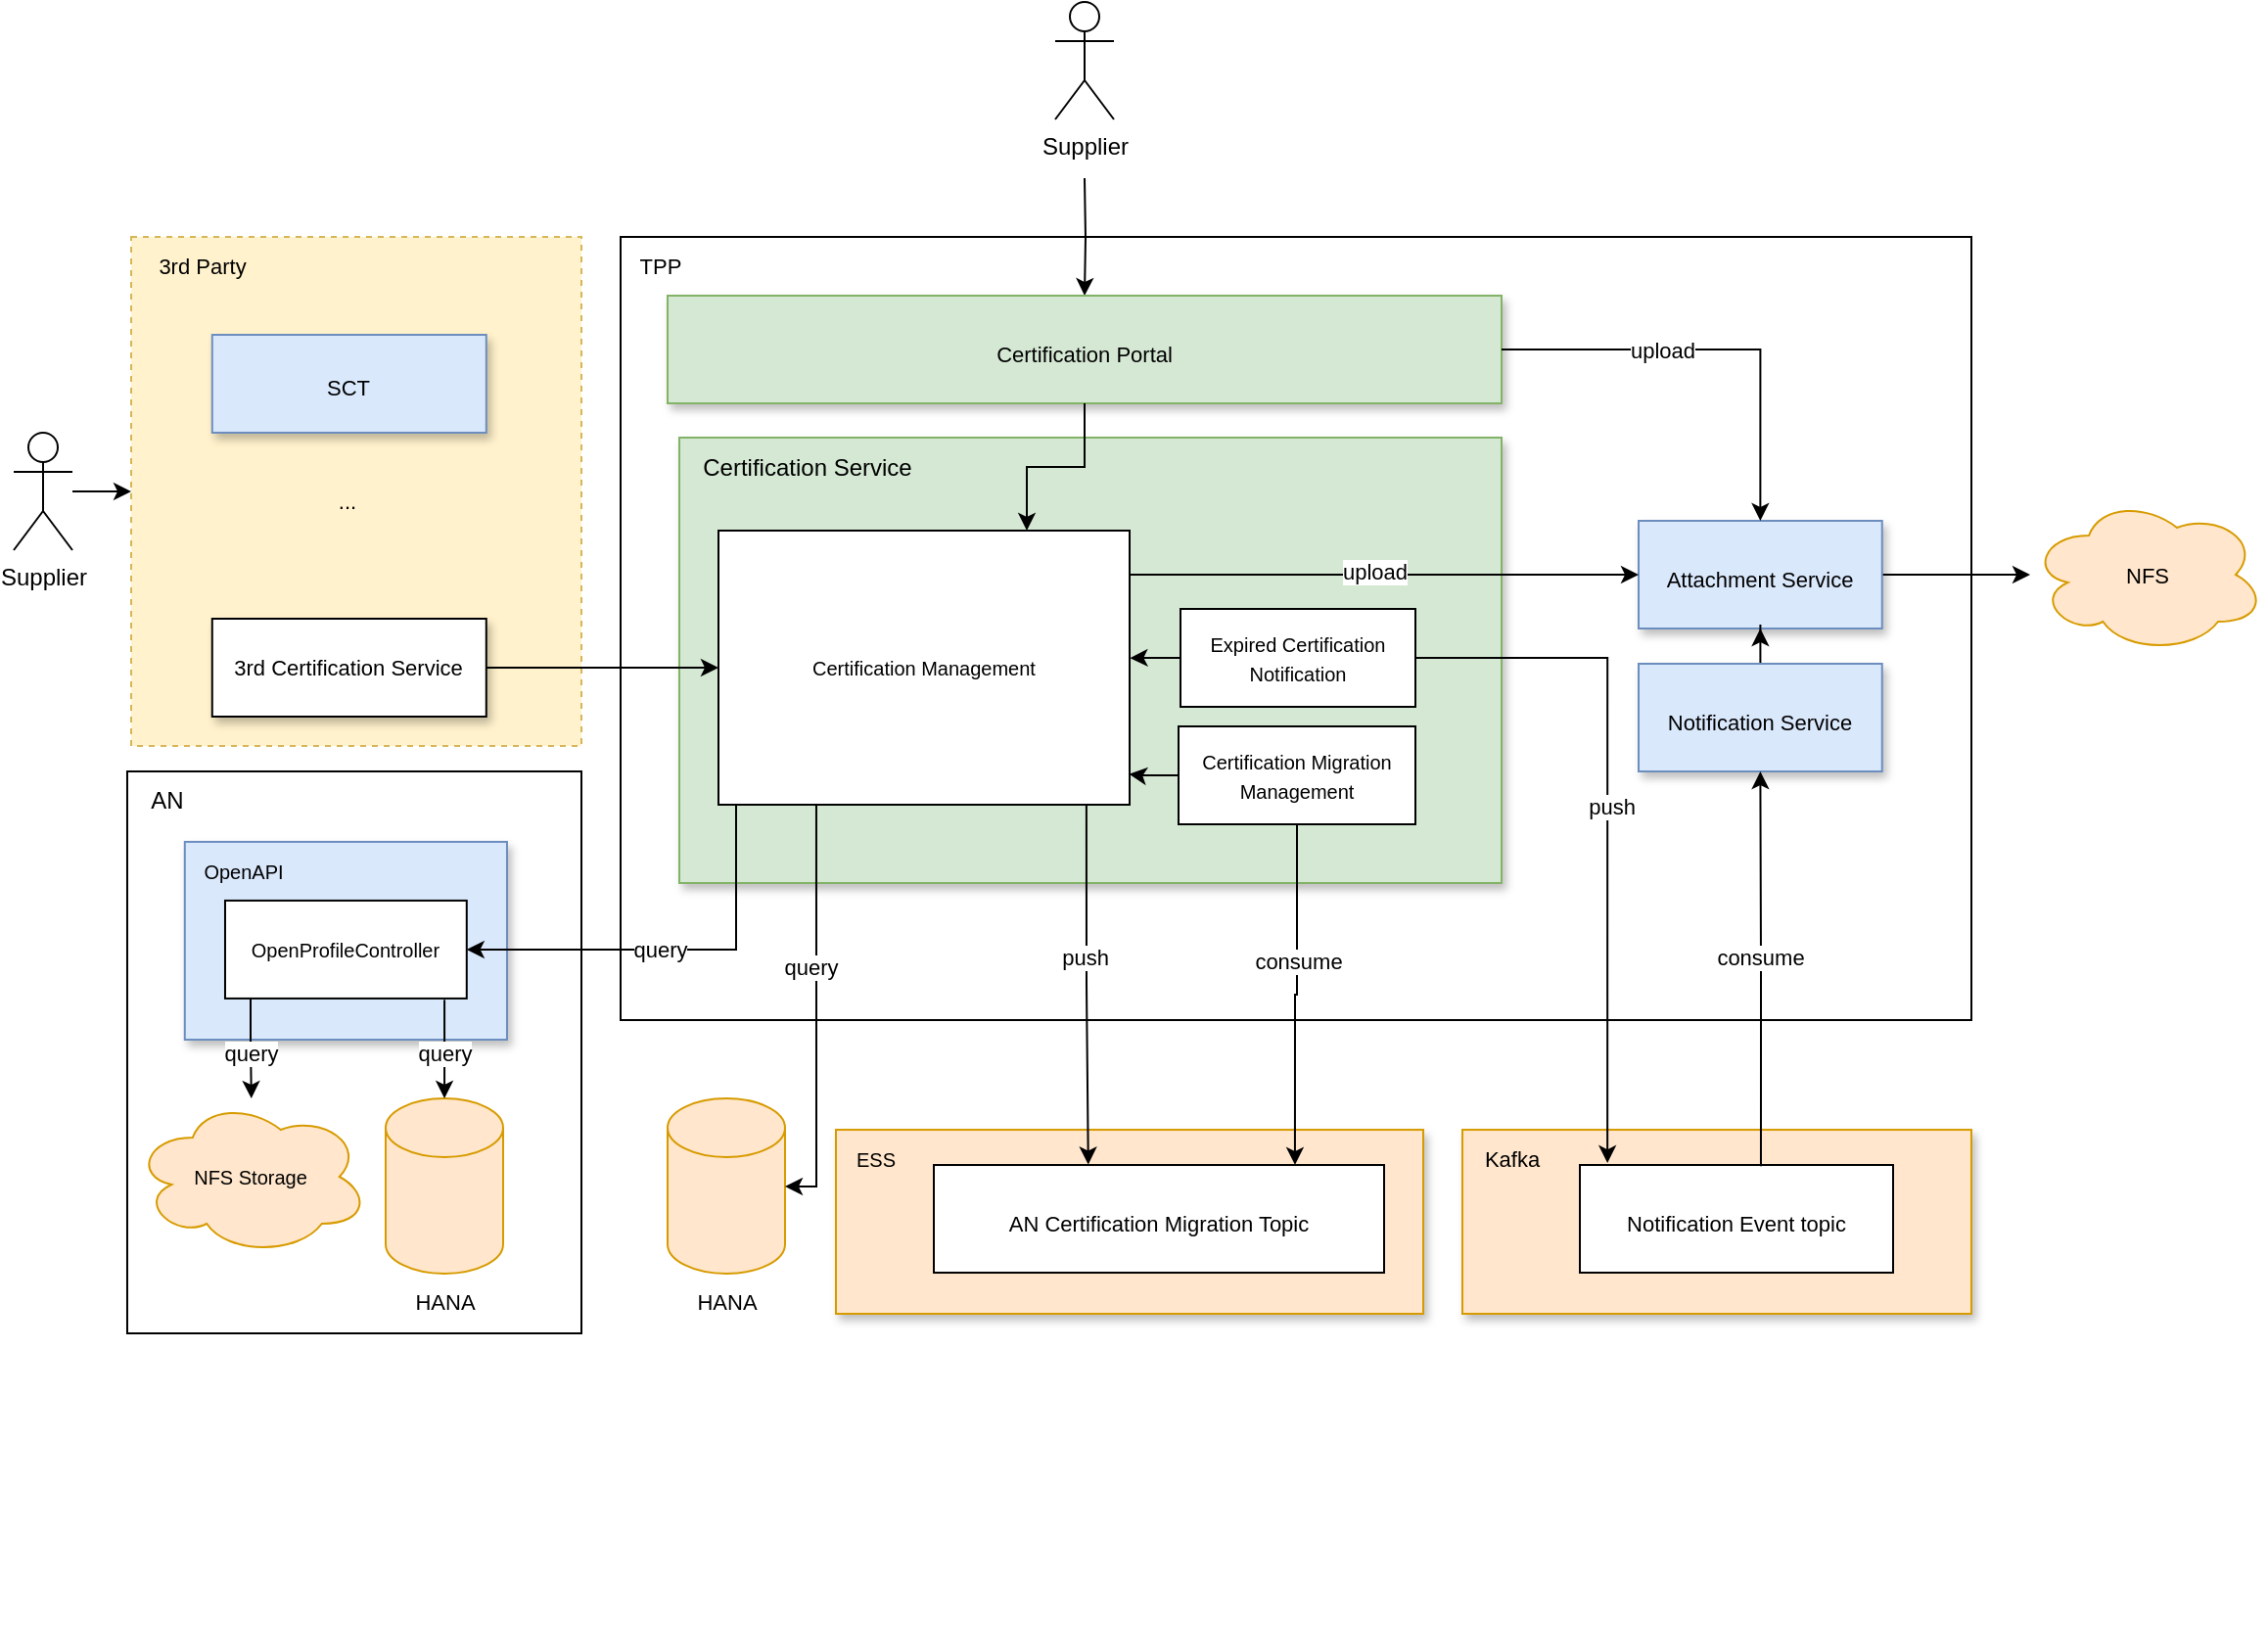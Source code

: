 <mxfile version="20.5.3" type="github">
  <diagram id="iNibahF6Y3yYVgzD8dor" name="Page-1">
    <mxGraphModel dx="1282" dy="1872" grid="1" gridSize="10" guides="1" tooltips="1" connect="1" arrows="1" fold="1" page="1" pageScale="1" pageWidth="827" pageHeight="1169" math="0" shadow="0">
      <root>
        <mxCell id="0" />
        <mxCell id="1" parent="0" />
        <mxCell id="lmEL7cjPea-mgnWhRd6o-65" value="" style="group" vertex="1" connectable="0" parent="1">
          <mxGeometry x="10" y="-1160" width="1150" height="830" as="geometry" />
        </mxCell>
        <mxCell id="NBC4jcn0iUTAf-bns_DX-24" value="" style="rounded=0;whiteSpace=wrap;html=1;dashed=1;fillColor=#fff2cc;strokeColor=#d6b656;" parent="lmEL7cjPea-mgnWhRd6o-65" vertex="1">
          <mxGeometry x="60" y="120" width="230" height="260" as="geometry" />
        </mxCell>
        <mxCell id="NBC4jcn0iUTAf-bns_DX-7" value="" style="rounded=0;whiteSpace=wrap;html=1;" parent="lmEL7cjPea-mgnWhRd6o-65" vertex="1">
          <mxGeometry x="310" y="120" width="690" height="400" as="geometry" />
        </mxCell>
        <mxCell id="lmEL7cjPea-mgnWhRd6o-51" style="edgeStyle=orthogonalEdgeStyle;rounded=0;orthogonalLoop=1;jettySize=auto;html=1;fontFamily=Helvetica;fontSize=11;" edge="1" parent="lmEL7cjPea-mgnWhRd6o-65" target="NBC4jcn0iUTAf-bns_DX-18">
          <mxGeometry relative="1" as="geometry">
            <mxPoint x="547" y="90" as="sourcePoint" />
          </mxGeometry>
        </mxCell>
        <mxCell id="NBC4jcn0iUTAf-bns_DX-6" value="Supplier" style="shape=umlActor;verticalLabelPosition=bottom;verticalAlign=top;html=1;outlineConnect=0;" parent="lmEL7cjPea-mgnWhRd6o-65" vertex="1">
          <mxGeometry x="532" width="30" height="60" as="geometry" />
        </mxCell>
        <mxCell id="NBC4jcn0iUTAf-bns_DX-16" value="&lt;font style=&quot;font-size: 11px;&quot;&gt;NFS&lt;/font&gt;" style="ellipse;shape=cloud;whiteSpace=wrap;html=1;fillColor=#ffe6cc;strokeColor=#d79b00;" parent="lmEL7cjPea-mgnWhRd6o-65" vertex="1">
          <mxGeometry x="1030" y="252.5" width="120" height="80" as="geometry" />
        </mxCell>
        <mxCell id="NBC4jcn0iUTAf-bns_DX-18" value="&lt;font style=&quot;font-size: 11px;&quot;&gt;Certification Portal&lt;/font&gt;" style="whiteSpace=wrap;html=1;shadow=1;fontSize=18;fillColor=#d5e8d4;strokeColor=#82b366;" parent="lmEL7cjPea-mgnWhRd6o-65" vertex="1">
          <mxGeometry x="334" y="150" width="426" height="55" as="geometry" />
        </mxCell>
        <mxCell id="NBC4jcn0iUTAf-bns_DX-19" value="" style="whiteSpace=wrap;html=1;shadow=1;fontSize=18;fillColor=#d5e8d4;strokeColor=#82b366;" parent="lmEL7cjPea-mgnWhRd6o-65" vertex="1">
          <mxGeometry x="340" y="222.5" width="420" height="227.5" as="geometry" />
        </mxCell>
        <mxCell id="NBC4jcn0iUTAf-bns_DX-22" value="&lt;font style=&quot;font-size: 11px;&quot;&gt;SCT&lt;/font&gt;" style="whiteSpace=wrap;html=1;shadow=1;fontSize=18;fillColor=#dae8fc;strokeColor=#6c8ebf;" parent="lmEL7cjPea-mgnWhRd6o-65" vertex="1">
          <mxGeometry x="101.39" y="170" width="140" height="50" as="geometry" />
        </mxCell>
        <mxCell id="NBC4jcn0iUTAf-bns_DX-29" style="edgeStyle=orthogonalEdgeStyle;rounded=0;orthogonalLoop=1;jettySize=auto;html=1;" parent="lmEL7cjPea-mgnWhRd6o-65" source="NBC4jcn0iUTAf-bns_DX-23" target="NBC4jcn0iUTAf-bns_DX-16" edge="1">
          <mxGeometry relative="1" as="geometry" />
        </mxCell>
        <mxCell id="NBC4jcn0iUTAf-bns_DX-23" value="&lt;font style=&quot;font-size: 11px;&quot;&gt;Attachment Service&lt;/font&gt;" style="whiteSpace=wrap;html=1;shadow=1;fontSize=18;fillColor=#dae8fc;strokeColor=#6c8ebf;" parent="lmEL7cjPea-mgnWhRd6o-65" vertex="1">
          <mxGeometry x="830" y="265" width="124.37" height="55" as="geometry" />
        </mxCell>
        <mxCell id="lmEL7cjPea-mgnWhRd6o-16" style="edgeStyle=orthogonalEdgeStyle;rounded=0;orthogonalLoop=1;jettySize=auto;html=1;exitX=1;exitY=0.5;exitDx=0;exitDy=0;entryX=0.5;entryY=0;entryDx=0;entryDy=0;fontFamily=Helvetica;" edge="1" parent="lmEL7cjPea-mgnWhRd6o-65" source="NBC4jcn0iUTAf-bns_DX-18" target="NBC4jcn0iUTAf-bns_DX-23">
          <mxGeometry relative="1" as="geometry" />
        </mxCell>
        <mxCell id="lmEL7cjPea-mgnWhRd6o-60" value="upload" style="edgeLabel;html=1;align=center;verticalAlign=middle;resizable=0;points=[];fontSize=11;fontFamily=Helvetica;" vertex="1" connectable="0" parent="lmEL7cjPea-mgnWhRd6o-16">
          <mxGeometry x="-0.252" relative="1" as="geometry">
            <mxPoint as="offset" />
          </mxGeometry>
        </mxCell>
        <mxCell id="B5y0qz-TB3IfU01jpHbR-6" value="" style="rounded=0;whiteSpace=wrap;html=1;" parent="lmEL7cjPea-mgnWhRd6o-65" vertex="1">
          <mxGeometry x="57.99" y="393" width="232.01" height="287" as="geometry" />
        </mxCell>
        <mxCell id="NBC4jcn0iUTAf-bns_DX-10" value="AN" style="text;html=1;align=center;verticalAlign=middle;resizable=0;points=[];autosize=1;strokeColor=none;fillColor=none;" parent="lmEL7cjPea-mgnWhRd6o-65" vertex="1">
          <mxGeometry x="57.99" y="392.999" width="40" height="30" as="geometry" />
        </mxCell>
        <mxCell id="B5y0qz-TB3IfU01jpHbR-4" value="" style="group" parent="lmEL7cjPea-mgnWhRd6o-65" vertex="1" connectable="0">
          <mxGeometry x="190" y="560" width="60" height="122.99" as="geometry" />
        </mxCell>
        <mxCell id="B5y0qz-TB3IfU01jpHbR-2" value="" style="shape=cylinder3;whiteSpace=wrap;html=1;boundedLbl=1;backgroundOutline=1;size=15;fillColor=#ffe6cc;strokeColor=#d79b00;" parent="B5y0qz-TB3IfU01jpHbR-4" vertex="1">
          <mxGeometry width="60" height="89.447" as="geometry" />
        </mxCell>
        <mxCell id="B5y0qz-TB3IfU01jpHbR-3" value="&lt;font style=&quot;font-size: 11px;&quot;&gt;HANA&lt;/font&gt;" style="text;html=1;align=center;verticalAlign=middle;resizable=0;points=[];autosize=1;strokeColor=none;fillColor=none;" parent="B5y0qz-TB3IfU01jpHbR-4" vertex="1">
          <mxGeometry x="5" y="89.447" width="50" height="30" as="geometry" />
        </mxCell>
        <mxCell id="lmEL7cjPea-mgnWhRd6o-3" value="&lt;font style=&quot;font-size: 11px;&quot;&gt;3rd Certification Service&lt;/font&gt;" style="rounded=0;whiteSpace=wrap;html=1;shadow=1;" vertex="1" parent="lmEL7cjPea-mgnWhRd6o-65">
          <mxGeometry x="101.39" y="315" width="140" height="50" as="geometry" />
        </mxCell>
        <mxCell id="lmEL7cjPea-mgnWhRd6o-50" style="edgeStyle=orthogonalEdgeStyle;rounded=0;orthogonalLoop=1;jettySize=auto;html=1;entryX=0;entryY=0.5;entryDx=0;entryDy=0;fontFamily=Helvetica;fontSize=11;" edge="1" parent="lmEL7cjPea-mgnWhRd6o-65" source="lmEL7cjPea-mgnWhRd6o-6" target="NBC4jcn0iUTAf-bns_DX-24">
          <mxGeometry relative="1" as="geometry" />
        </mxCell>
        <mxCell id="lmEL7cjPea-mgnWhRd6o-6" value="Supplier" style="shape=umlActor;verticalLabelPosition=bottom;verticalAlign=top;html=1;outlineConnect=0;" vertex="1" parent="lmEL7cjPea-mgnWhRd6o-65">
          <mxGeometry y="220" width="30" height="60" as="geometry" />
        </mxCell>
        <mxCell id="lmEL7cjPea-mgnWhRd6o-7" value="&lt;font style=&quot;font-size: 10px;&quot;&gt;NFS Storage&lt;/font&gt;" style="ellipse;shape=cloud;whiteSpace=wrap;html=1;fillColor=#ffe6cc;strokeColor=#d79b00;" vertex="1" parent="lmEL7cjPea-mgnWhRd6o-65">
          <mxGeometry x="61.39" y="560" width="120" height="80" as="geometry" />
        </mxCell>
        <mxCell id="lmEL7cjPea-mgnWhRd6o-8" value="&lt;p style=&quot;color: rgb(169, 183, 198); font-size: 10.5pt;&quot;&gt;&lt;br&gt;&lt;/p&gt;" style="text;html=1;align=center;verticalAlign=middle;resizable=0;points=[];autosize=1;strokeColor=none;fillColor=none;" vertex="1" parent="lmEL7cjPea-mgnWhRd6o-65">
          <mxGeometry x="384" y="770" width="20" height="60" as="geometry" />
        </mxCell>
        <mxCell id="NBC4jcn0iUTAf-bns_DX-21" value="" style="whiteSpace=wrap;html=1;shadow=1;fontSize=18;fillColor=#dae8fc;strokeColor=#6c8ebf;" parent="lmEL7cjPea-mgnWhRd6o-65" vertex="1">
          <mxGeometry x="87.39" y="428.96" width="164.6" height="101.04" as="geometry" />
        </mxCell>
        <mxCell id="NBC4jcn0iUTAf-bns_DX-13" value="&lt;font style=&quot;font-size: 10px;&quot;&gt;OpenAPI&lt;/font&gt;" style="text;html=1;align=center;verticalAlign=middle;resizable=0;points=[];autosize=1;strokeColor=none;fillColor=none;" parent="lmEL7cjPea-mgnWhRd6o-65" vertex="1">
          <mxGeometry x="87.39" y="428.96" width="60" height="30" as="geometry" />
        </mxCell>
        <mxCell id="lmEL7cjPea-mgnWhRd6o-11" value="" style="group" vertex="1" connectable="0" parent="lmEL7cjPea-mgnWhRd6o-65">
          <mxGeometry x="334" y="560" width="60" height="122.99" as="geometry" />
        </mxCell>
        <mxCell id="lmEL7cjPea-mgnWhRd6o-12" value="" style="shape=cylinder3;whiteSpace=wrap;html=1;boundedLbl=1;backgroundOutline=1;size=15;fillColor=#ffe6cc;strokeColor=#d79b00;" vertex="1" parent="lmEL7cjPea-mgnWhRd6o-11">
          <mxGeometry width="60" height="89.447" as="geometry" />
        </mxCell>
        <mxCell id="lmEL7cjPea-mgnWhRd6o-13" value="&lt;font style=&quot;font-size: 11px;&quot;&gt;HANA&lt;/font&gt;" style="text;html=1;align=center;verticalAlign=middle;resizable=0;points=[];autosize=1;strokeColor=none;fillColor=none;" vertex="1" parent="lmEL7cjPea-mgnWhRd6o-11">
          <mxGeometry x="5" y="89.447" width="50" height="30" as="geometry" />
        </mxCell>
        <mxCell id="lmEL7cjPea-mgnWhRd6o-15" value="&lt;span style=&quot;&quot;&gt;Certification Service&lt;/span&gt;" style="text;html=1;align=center;verticalAlign=middle;resizable=0;points=[];autosize=1;strokeColor=none;fillColor=none;fontFamily=Helvetica;" vertex="1" parent="lmEL7cjPea-mgnWhRd6o-65">
          <mxGeometry x="339.5" y="222.5" width="130" height="30" as="geometry" />
        </mxCell>
        <mxCell id="lmEL7cjPea-mgnWhRd6o-18" value="&lt;span style=&quot;&quot;&gt;&lt;font style=&quot;font-size: 10px;&quot;&gt;OpenProfileController&lt;/font&gt;&lt;/span&gt;" style="rounded=0;whiteSpace=wrap;html=1;" vertex="1" parent="lmEL7cjPea-mgnWhRd6o-65">
          <mxGeometry x="107.99" y="458.96" width="123.4" height="50" as="geometry" />
        </mxCell>
        <mxCell id="lmEL7cjPea-mgnWhRd6o-10" style="edgeStyle=orthogonalEdgeStyle;rounded=0;orthogonalLoop=1;jettySize=auto;html=1;fontFamily=Helvetica;" edge="1" parent="lmEL7cjPea-mgnWhRd6o-65" target="lmEL7cjPea-mgnWhRd6o-7">
          <mxGeometry relative="1" as="geometry">
            <mxPoint x="121" y="509" as="sourcePoint" />
            <Array as="points">
              <mxPoint x="121" y="530" />
              <mxPoint x="121" y="530" />
            </Array>
          </mxGeometry>
        </mxCell>
        <mxCell id="lmEL7cjPea-mgnWhRd6o-64" value="query" style="edgeLabel;html=1;align=center;verticalAlign=middle;resizable=0;points=[];fontSize=11;fontFamily=Helvetica;" vertex="1" connectable="0" parent="lmEL7cjPea-mgnWhRd6o-10">
          <mxGeometry x="-0.242" relative="1" as="geometry">
            <mxPoint y="8" as="offset" />
          </mxGeometry>
        </mxCell>
        <mxCell id="NBC4jcn0iUTAf-bns_DX-34" style="edgeStyle=orthogonalEdgeStyle;rounded=0;orthogonalLoop=1;jettySize=auto;html=1;exitX=0.908;exitY=1.014;exitDx=0;exitDy=0;exitPerimeter=0;" parent="lmEL7cjPea-mgnWhRd6o-65" source="lmEL7cjPea-mgnWhRd6o-18" target="B5y0qz-TB3IfU01jpHbR-2" edge="1">
          <mxGeometry relative="1" as="geometry" />
        </mxCell>
        <mxCell id="lmEL7cjPea-mgnWhRd6o-63" value="query" style="edgeLabel;html=1;align=center;verticalAlign=middle;resizable=0;points=[];fontSize=11;fontFamily=Helvetica;" vertex="1" connectable="0" parent="NBC4jcn0iUTAf-bns_DX-34">
          <mxGeometry x="-0.258" y="1" relative="1" as="geometry">
            <mxPoint x="-1" y="9" as="offset" />
          </mxGeometry>
        </mxCell>
        <mxCell id="NBC4jcn0iUTAf-bns_DX-11" value="" style="rounded=0;whiteSpace=wrap;html=1;shadow=1;fillColor=#ffe6cc;strokeColor=#d79b00;" parent="lmEL7cjPea-mgnWhRd6o-65" vertex="1">
          <mxGeometry x="740" y="576.02" width="260" height="93.98" as="geometry" />
        </mxCell>
        <mxCell id="NBC4jcn0iUTAf-bns_DX-14" value="&lt;font style=&quot;font-size: 11px;&quot;&gt;Kafka&lt;/font&gt;" style="text;html=1;align=center;verticalAlign=middle;resizable=0;points=[];autosize=1;strokeColor=none;fillColor=none;" parent="lmEL7cjPea-mgnWhRd6o-65" vertex="1">
          <mxGeometry x="740" y="575.97" width="50" height="30" as="geometry" />
        </mxCell>
        <mxCell id="NBC4jcn0iUTAf-bns_DX-17" value="&lt;font style=&quot;font-size: 11px;&quot;&gt;Notification Event topic&lt;/font&gt;" style="whiteSpace=wrap;html=1;shadow=0;fontSize=18;" parent="lmEL7cjPea-mgnWhRd6o-65" vertex="1">
          <mxGeometry x="800" y="594" width="160" height="55" as="geometry" />
        </mxCell>
        <mxCell id="lmEL7cjPea-mgnWhRd6o-19" value="" style="rounded=0;whiteSpace=wrap;html=1;shadow=1;fillColor=#ffe6cc;strokeColor=#d79b00;" vertex="1" parent="lmEL7cjPea-mgnWhRd6o-65">
          <mxGeometry x="420" y="576.02" width="300" height="93.98" as="geometry" />
        </mxCell>
        <mxCell id="lmEL7cjPea-mgnWhRd6o-20" value="&lt;font style=&quot;font-size: 10px;&quot;&gt;ESS&lt;/font&gt;" style="text;html=1;align=center;verticalAlign=middle;resizable=0;points=[];autosize=1;strokeColor=none;fillColor=none;" vertex="1" parent="lmEL7cjPea-mgnWhRd6o-65">
          <mxGeometry x="420" y="576.02" width="40" height="30" as="geometry" />
        </mxCell>
        <mxCell id="lmEL7cjPea-mgnWhRd6o-21" value="&lt;font style=&quot;font-size: 11px;&quot;&gt;AN Certification Migration Topic&lt;/font&gt;" style="whiteSpace=wrap;html=1;shadow=0;fontSize=18;" vertex="1" parent="lmEL7cjPea-mgnWhRd6o-65">
          <mxGeometry x="470" y="594.01" width="230" height="55" as="geometry" />
        </mxCell>
        <mxCell id="lmEL7cjPea-mgnWhRd6o-26" style="edgeStyle=orthogonalEdgeStyle;rounded=0;orthogonalLoop=1;jettySize=auto;html=1;fontFamily=Helvetica;fontSize=10;exitX=0.895;exitY=1.002;exitDx=0;exitDy=0;exitPerimeter=0;entryX=0.343;entryY=-0.005;entryDx=0;entryDy=0;entryPerimeter=0;" edge="1" parent="lmEL7cjPea-mgnWhRd6o-65" source="lmEL7cjPea-mgnWhRd6o-22" target="lmEL7cjPea-mgnWhRd6o-21">
          <mxGeometry relative="1" as="geometry">
            <Array as="points" />
          </mxGeometry>
        </mxCell>
        <mxCell id="lmEL7cjPea-mgnWhRd6o-58" value="push" style="edgeLabel;html=1;align=center;verticalAlign=middle;resizable=0;points=[];fontSize=11;fontFamily=Helvetica;" vertex="1" connectable="0" parent="lmEL7cjPea-mgnWhRd6o-26">
          <mxGeometry x="-0.162" y="-1" relative="1" as="geometry">
            <mxPoint as="offset" />
          </mxGeometry>
        </mxCell>
        <mxCell id="lmEL7cjPea-mgnWhRd6o-36" style="edgeStyle=orthogonalEdgeStyle;rounded=0;orthogonalLoop=1;jettySize=auto;html=1;fontFamily=Helvetica;fontSize=10;exitX=0.997;exitY=0.161;exitDx=0;exitDy=0;entryX=0;entryY=0.5;entryDx=0;entryDy=0;exitPerimeter=0;" edge="1" parent="lmEL7cjPea-mgnWhRd6o-65" source="lmEL7cjPea-mgnWhRd6o-22" target="NBC4jcn0iUTAf-bns_DX-23">
          <mxGeometry relative="1" as="geometry">
            <Array as="points" />
          </mxGeometry>
        </mxCell>
        <mxCell id="lmEL7cjPea-mgnWhRd6o-59" value="upload" style="edgeLabel;html=1;align=center;verticalAlign=middle;resizable=0;points=[];fontSize=11;fontFamily=Helvetica;" vertex="1" connectable="0" parent="lmEL7cjPea-mgnWhRd6o-36">
          <mxGeometry x="-0.038" y="2" relative="1" as="geometry">
            <mxPoint as="offset" />
          </mxGeometry>
        </mxCell>
        <mxCell id="lmEL7cjPea-mgnWhRd6o-22" value="&lt;span style=&quot;&quot;&gt;&lt;font style=&quot;font-size: 10px;&quot;&gt;Certification Management&lt;/font&gt;&lt;/span&gt;" style="rounded=0;whiteSpace=wrap;html=1;" vertex="1" parent="lmEL7cjPea-mgnWhRd6o-65">
          <mxGeometry x="360" y="270" width="210" height="140" as="geometry" />
        </mxCell>
        <mxCell id="lmEL7cjPea-mgnWhRd6o-45" style="edgeStyle=orthogonalEdgeStyle;rounded=0;orthogonalLoop=1;jettySize=auto;html=1;entryX=0.088;entryY=-0.018;entryDx=0;entryDy=0;fontFamily=Helvetica;fontSize=10;entryPerimeter=0;exitX=1;exitY=0.5;exitDx=0;exitDy=0;" edge="1" parent="lmEL7cjPea-mgnWhRd6o-65" source="lmEL7cjPea-mgnWhRd6o-23" target="NBC4jcn0iUTAf-bns_DX-17">
          <mxGeometry relative="1" as="geometry">
            <Array as="points">
              <mxPoint x="814" y="335" />
            </Array>
          </mxGeometry>
        </mxCell>
        <mxCell id="lmEL7cjPea-mgnWhRd6o-55" value="push" style="edgeLabel;html=1;align=center;verticalAlign=middle;resizable=0;points=[];fontSize=11;fontFamily=Helvetica;" vertex="1" connectable="0" parent="lmEL7cjPea-mgnWhRd6o-45">
          <mxGeometry x="-0.023" y="2" relative="1" as="geometry">
            <mxPoint as="offset" />
          </mxGeometry>
        </mxCell>
        <mxCell id="lmEL7cjPea-mgnWhRd6o-46" style="edgeStyle=orthogonalEdgeStyle;rounded=0;orthogonalLoop=1;jettySize=auto;html=1;entryX=1.001;entryY=0.465;entryDx=0;entryDy=0;entryPerimeter=0;fontFamily=Helvetica;fontSize=10;" edge="1" parent="lmEL7cjPea-mgnWhRd6o-65" source="lmEL7cjPea-mgnWhRd6o-23" target="lmEL7cjPea-mgnWhRd6o-22">
          <mxGeometry relative="1" as="geometry" />
        </mxCell>
        <mxCell id="lmEL7cjPea-mgnWhRd6o-23" value="&lt;span style=&quot;&quot;&gt;&lt;font style=&quot;font-size: 10px;&quot;&gt;Expired&amp;nbsp;Certification Notification&lt;/font&gt;&lt;/span&gt;" style="rounded=0;whiteSpace=wrap;html=1;" vertex="1" parent="lmEL7cjPea-mgnWhRd6o-65">
          <mxGeometry x="596" y="310" width="120" height="50" as="geometry" />
        </mxCell>
        <mxCell id="lmEL7cjPea-mgnWhRd6o-28" style="edgeStyle=orthogonalEdgeStyle;rounded=0;orthogonalLoop=1;jettySize=auto;html=1;fontFamily=Helvetica;fontSize=10;exitX=0.5;exitY=1;exitDx=0;exitDy=0;entryX=0.802;entryY=-0.001;entryDx=0;entryDy=0;entryPerimeter=0;" edge="1" parent="lmEL7cjPea-mgnWhRd6o-65" source="lmEL7cjPea-mgnWhRd6o-24" target="lmEL7cjPea-mgnWhRd6o-21">
          <mxGeometry relative="1" as="geometry">
            <mxPoint x="620" y="330" as="sourcePoint" />
            <mxPoint x="620" y="640" as="targetPoint" />
          </mxGeometry>
        </mxCell>
        <mxCell id="lmEL7cjPea-mgnWhRd6o-57" value="consume" style="edgeLabel;html=1;align=center;verticalAlign=middle;resizable=0;points=[];fontSize=11;fontFamily=Helvetica;" vertex="1" connectable="0" parent="lmEL7cjPea-mgnWhRd6o-28">
          <mxGeometry x="-0.005" y="3" relative="1" as="geometry">
            <mxPoint y="-20" as="offset" />
          </mxGeometry>
        </mxCell>
        <mxCell id="lmEL7cjPea-mgnWhRd6o-47" style="edgeStyle=orthogonalEdgeStyle;rounded=0;orthogonalLoop=1;jettySize=auto;html=1;entryX=0.999;entryY=0.888;entryDx=0;entryDy=0;entryPerimeter=0;fontFamily=Helvetica;fontSize=10;" edge="1" parent="lmEL7cjPea-mgnWhRd6o-65" source="lmEL7cjPea-mgnWhRd6o-24" target="lmEL7cjPea-mgnWhRd6o-22">
          <mxGeometry relative="1" as="geometry" />
        </mxCell>
        <mxCell id="lmEL7cjPea-mgnWhRd6o-24" value="&lt;span style=&quot;&quot;&gt;&lt;font style=&quot;font-size: 10px;&quot;&gt;Certification Migration Management&lt;/font&gt;&lt;/span&gt;" style="rounded=0;whiteSpace=wrap;html=1;" vertex="1" parent="lmEL7cjPea-mgnWhRd6o-65">
          <mxGeometry x="595" y="370" width="121" height="50" as="geometry" />
        </mxCell>
        <mxCell id="lmEL7cjPea-mgnWhRd6o-4" style="edgeStyle=orthogonalEdgeStyle;rounded=0;orthogonalLoop=1;jettySize=auto;html=1;entryX=0;entryY=0.5;entryDx=0;entryDy=0;" edge="1" parent="lmEL7cjPea-mgnWhRd6o-65" source="lmEL7cjPea-mgnWhRd6o-3" target="lmEL7cjPea-mgnWhRd6o-22">
          <mxGeometry relative="1" as="geometry" />
        </mxCell>
        <mxCell id="NBC4jcn0iUTAf-bns_DX-27" style="edgeStyle=orthogonalEdgeStyle;rounded=0;orthogonalLoop=1;jettySize=auto;html=1;entryX=0.75;entryY=0;entryDx=0;entryDy=0;" parent="lmEL7cjPea-mgnWhRd6o-65" source="NBC4jcn0iUTAf-bns_DX-18" target="lmEL7cjPea-mgnWhRd6o-22" edge="1">
          <mxGeometry relative="1" as="geometry">
            <Array as="points" />
          </mxGeometry>
        </mxCell>
        <mxCell id="lmEL7cjPea-mgnWhRd6o-14" style="edgeStyle=orthogonalEdgeStyle;rounded=0;orthogonalLoop=1;jettySize=auto;html=1;fontFamily=Helvetica;exitX=0.238;exitY=0.996;exitDx=0;exitDy=0;exitPerimeter=0;" edge="1" parent="lmEL7cjPea-mgnWhRd6o-65" source="lmEL7cjPea-mgnWhRd6o-22" target="lmEL7cjPea-mgnWhRd6o-12">
          <mxGeometry relative="1" as="geometry">
            <mxPoint x="420" y="410" as="sourcePoint" />
            <Array as="points">
              <mxPoint x="410" y="605" />
            </Array>
          </mxGeometry>
        </mxCell>
        <mxCell id="lmEL7cjPea-mgnWhRd6o-62" value="query" style="edgeLabel;html=1;align=center;verticalAlign=middle;resizable=0;points=[];fontSize=11;fontFamily=Helvetica;" vertex="1" connectable="0" parent="lmEL7cjPea-mgnWhRd6o-14">
          <mxGeometry x="-0.215" y="-3" relative="1" as="geometry">
            <mxPoint as="offset" />
          </mxGeometry>
        </mxCell>
        <mxCell id="NBC4jcn0iUTAf-bns_DX-35" style="edgeStyle=orthogonalEdgeStyle;rounded=0;orthogonalLoop=1;jettySize=auto;html=1;entryX=1;entryY=0.5;entryDx=0;entryDy=0;" parent="lmEL7cjPea-mgnWhRd6o-65" target="lmEL7cjPea-mgnWhRd6o-18" edge="1">
          <mxGeometry relative="1" as="geometry">
            <mxPoint x="369" y="410" as="sourcePoint" />
            <mxPoint x="250" y="480" as="targetPoint" />
            <Array as="points">
              <mxPoint x="369" y="484" />
            </Array>
          </mxGeometry>
        </mxCell>
        <mxCell id="lmEL7cjPea-mgnWhRd6o-61" value="query" style="edgeLabel;html=1;align=center;verticalAlign=middle;resizable=0;points=[];fontSize=11;fontFamily=Helvetica;" vertex="1" connectable="0" parent="NBC4jcn0iUTAf-bns_DX-35">
          <mxGeometry x="0.315" y="-1" relative="1" as="geometry">
            <mxPoint x="26" y="1" as="offset" />
          </mxGeometry>
        </mxCell>
        <mxCell id="lmEL7cjPea-mgnWhRd6o-66" value="" style="edgeStyle=orthogonalEdgeStyle;rounded=0;orthogonalLoop=1;jettySize=auto;html=1;fontFamily=Helvetica;fontSize=11;" edge="1" parent="lmEL7cjPea-mgnWhRd6o-65" source="NBC4jcn0iUTAf-bns_DX-20" target="NBC4jcn0iUTAf-bns_DX-23">
          <mxGeometry relative="1" as="geometry" />
        </mxCell>
        <mxCell id="NBC4jcn0iUTAf-bns_DX-20" value="&lt;font style=&quot;font-size: 11px;&quot;&gt;Notification Service&lt;/font&gt;" style="whiteSpace=wrap;html=1;shadow=1;fontSize=18;fillColor=#dae8fc;strokeColor=#6c8ebf;" parent="lmEL7cjPea-mgnWhRd6o-65" vertex="1">
          <mxGeometry x="830" y="338" width="124.37" height="55" as="geometry" />
        </mxCell>
        <mxCell id="lmEL7cjPea-mgnWhRd6o-32" style="edgeStyle=orthogonalEdgeStyle;rounded=0;orthogonalLoop=1;jettySize=auto;html=1;exitX=0.578;exitY=0.011;exitDx=0;exitDy=0;entryX=0.5;entryY=1;entryDx=0;entryDy=0;fontFamily=Helvetica;fontSize=10;exitPerimeter=0;" edge="1" parent="lmEL7cjPea-mgnWhRd6o-65" source="NBC4jcn0iUTAf-bns_DX-17" target="NBC4jcn0iUTAf-bns_DX-20">
          <mxGeometry relative="1" as="geometry" />
        </mxCell>
        <mxCell id="lmEL7cjPea-mgnWhRd6o-56" value="consume" style="edgeLabel;html=1;align=center;verticalAlign=middle;resizable=0;points=[];fontSize=11;fontFamily=Helvetica;" vertex="1" connectable="0" parent="lmEL7cjPea-mgnWhRd6o-32">
          <mxGeometry x="0.067" relative="1" as="geometry">
            <mxPoint as="offset" />
          </mxGeometry>
        </mxCell>
        <mxCell id="lmEL7cjPea-mgnWhRd6o-52" value="..." style="text;html=1;align=center;verticalAlign=middle;resizable=0;points=[];autosize=1;strokeColor=none;fillColor=none;fontSize=11;fontFamily=Helvetica;" vertex="1" parent="lmEL7cjPea-mgnWhRd6o-65">
          <mxGeometry x="154.69" y="240" width="30" height="30" as="geometry" />
        </mxCell>
        <mxCell id="lmEL7cjPea-mgnWhRd6o-53" value="TPP" style="text;html=1;align=center;verticalAlign=middle;resizable=0;points=[];autosize=1;strokeColor=none;fillColor=none;fontSize=11;fontFamily=Helvetica;" vertex="1" parent="lmEL7cjPea-mgnWhRd6o-65">
          <mxGeometry x="310" y="120" width="40" height="30" as="geometry" />
        </mxCell>
        <mxCell id="lmEL7cjPea-mgnWhRd6o-54" value="3rd Party" style="text;html=1;align=center;verticalAlign=middle;resizable=0;points=[];autosize=1;strokeColor=none;fillColor=none;fontSize=11;fontFamily=Helvetica;" vertex="1" parent="lmEL7cjPea-mgnWhRd6o-65">
          <mxGeometry x="61.39" y="120" width="70" height="30" as="geometry" />
        </mxCell>
      </root>
    </mxGraphModel>
  </diagram>
</mxfile>
